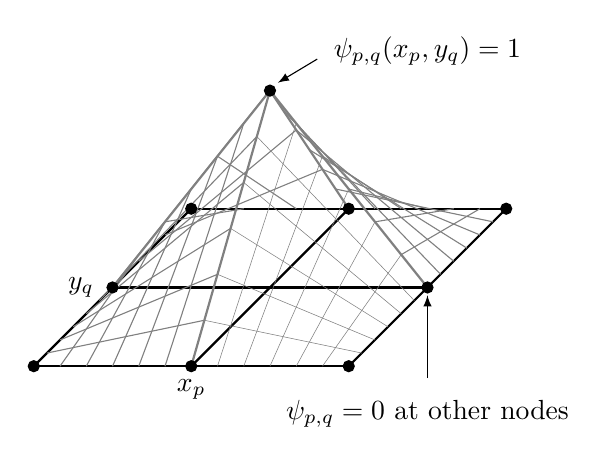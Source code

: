 \begin{tikzpicture}[scale=0.5]

  % strong grid around elements
  \draw[thick] (0,0) -- (8,0);
  \draw[thick] (2,2) -- (10,2);
  \draw[thick] (4,4) -- (12,4);
  \draw[thick] (0,0) -- (4,4);
  \draw[thick] (4,0) -- (8,4);
  \draw[thick] (8,0) -- (12,4);

  \def\ytop{7};

  % tent lines
  \draw[gray,thick] (6,\ytop) -- (4,0);
  \draw[gray,thick] (6,\ytop) -- (2,2);
  \draw[gray,thick] (6,\ytop) -- (10,2);
  \draw[gray,thick] (6,\ytop) -- (8,4);

  \def\dx{(10.0-6.0)/6};
  \def\dy{(2.0-\ytop)/6};
  \foreach \jj in {1,...,5}
  {
       \draw[gray,very thin] ({6+\jj*\dx},{\ytop+\jj*\dy}) -- ({4+(4/6)*\jj},0.0);
  }

  \def\dx{(4.0-6.0)/6};
  \def\dy{(0.0-\ytop)/6};
  \foreach \jj in {1,...,5}
  {
       \draw[gray,very thin] ({6+\jj*\dx},{\ytop+\jj*\dy}) -- ({10-(2/6)*\jj},{2-(2/6)*\jj});
  }

  \def\dx{(2.0-6.0)/6};
  \def\dy{(2.0-\ytop)/6};
  \foreach \jj in {1,...,5}
  {
       \draw[gray,thin] ({6+\jj*\dx},{\ytop+\jj*\dy}) -- ({4-(4/6)*\jj},0.0);
  }

  \def\dx{(4.0-6.0)/6};
  \def\dy{(0.0-\ytop)/6};
  \foreach \jj in {1,...,5}
  {
       \draw[gray,thin] ({6+\jj*\dx},{\ytop+\jj*\dy}) -- ({2-(2/6)*\jj},{2-(2/6)*\jj});
  }

  \def\dx{(10.0-6.0)/6};
  \def\dy{(2.0-\ytop)/6};
  \foreach \jj in {1,...,5}
  {
       \draw[gray,thin] ({6+\jj*\dx},{\ytop+\jj*\dy}) -- ({8+(4/6)*\jj},4.0);
  }

  \def\dx{(8.0-6.0)/6};
  \def\dy{(4.0-\ytop)/6};
  \foreach \jj in {1,...,5}
  {
       \draw[gray,thin] ({6+\jj*\dx},{\ytop+\jj*\dy}) -- ({10+(2/6)*\jj},{2+(2/6)*\jj});
  }

  \def\dx{(2.0-6.0)/3};
  \def\dy{(2.0-\ytop)/3};
  \foreach \jj in {1,...,2}  % reduce clutter
  {
       \draw[gray,thin] ({6+\jj*\dx},{\ytop+\jj*\dy}) -- ({8-(4/3)*\jj},4.0);
  }

  \def\dx{(8.0-6.0)/3};
  \def\dy{(4.0-\ytop)/3};
  \foreach \jj in {1,...,2}
  {
       \draw[gray,thin] ({6+\jj*\dx},{\ytop+\jj*\dy}) -- ({2+(2/3)*\jj},{2+(2/3)*\jj});
  }

  % nodes in base plane
  \filldraw (0,0) circle (4pt);
  \filldraw (4,0) circle (4pt);
  \filldraw (8,0) circle (4pt);
  \filldraw (2,2) circle (4pt);
  %\filldraw (6,2) circle (4pt);   % (x_j,y_k) is at (6,2)
  \filldraw (10,2) circle (4pt);
  \filldraw (4,4) circle (4pt);
  \filldraw (8,4) circle (4pt);
  \filldraw (12,4) circle (4pt);

  % node at tent top
  \filldraw (6,\ytop) circle (4pt);

  % annotate
  \draw (10,\ytop+1.0) node {$\psi_{p,q}(x_p,y_q)=1$};
  \draw[-latex] (7.2,\ytop+0.8) -- (6.2,\ytop+0.2);
  \draw (10,-1.2) node {$\psi_{p,q}=0$ at other nodes};
  \draw[-latex] (10,-0.3) -- (10,1.8);

  % label center point
  \draw (4,-0.6) node {$x_p$};
  \draw (1.2,2) node {$y_q$};

\end{tikzpicture}
